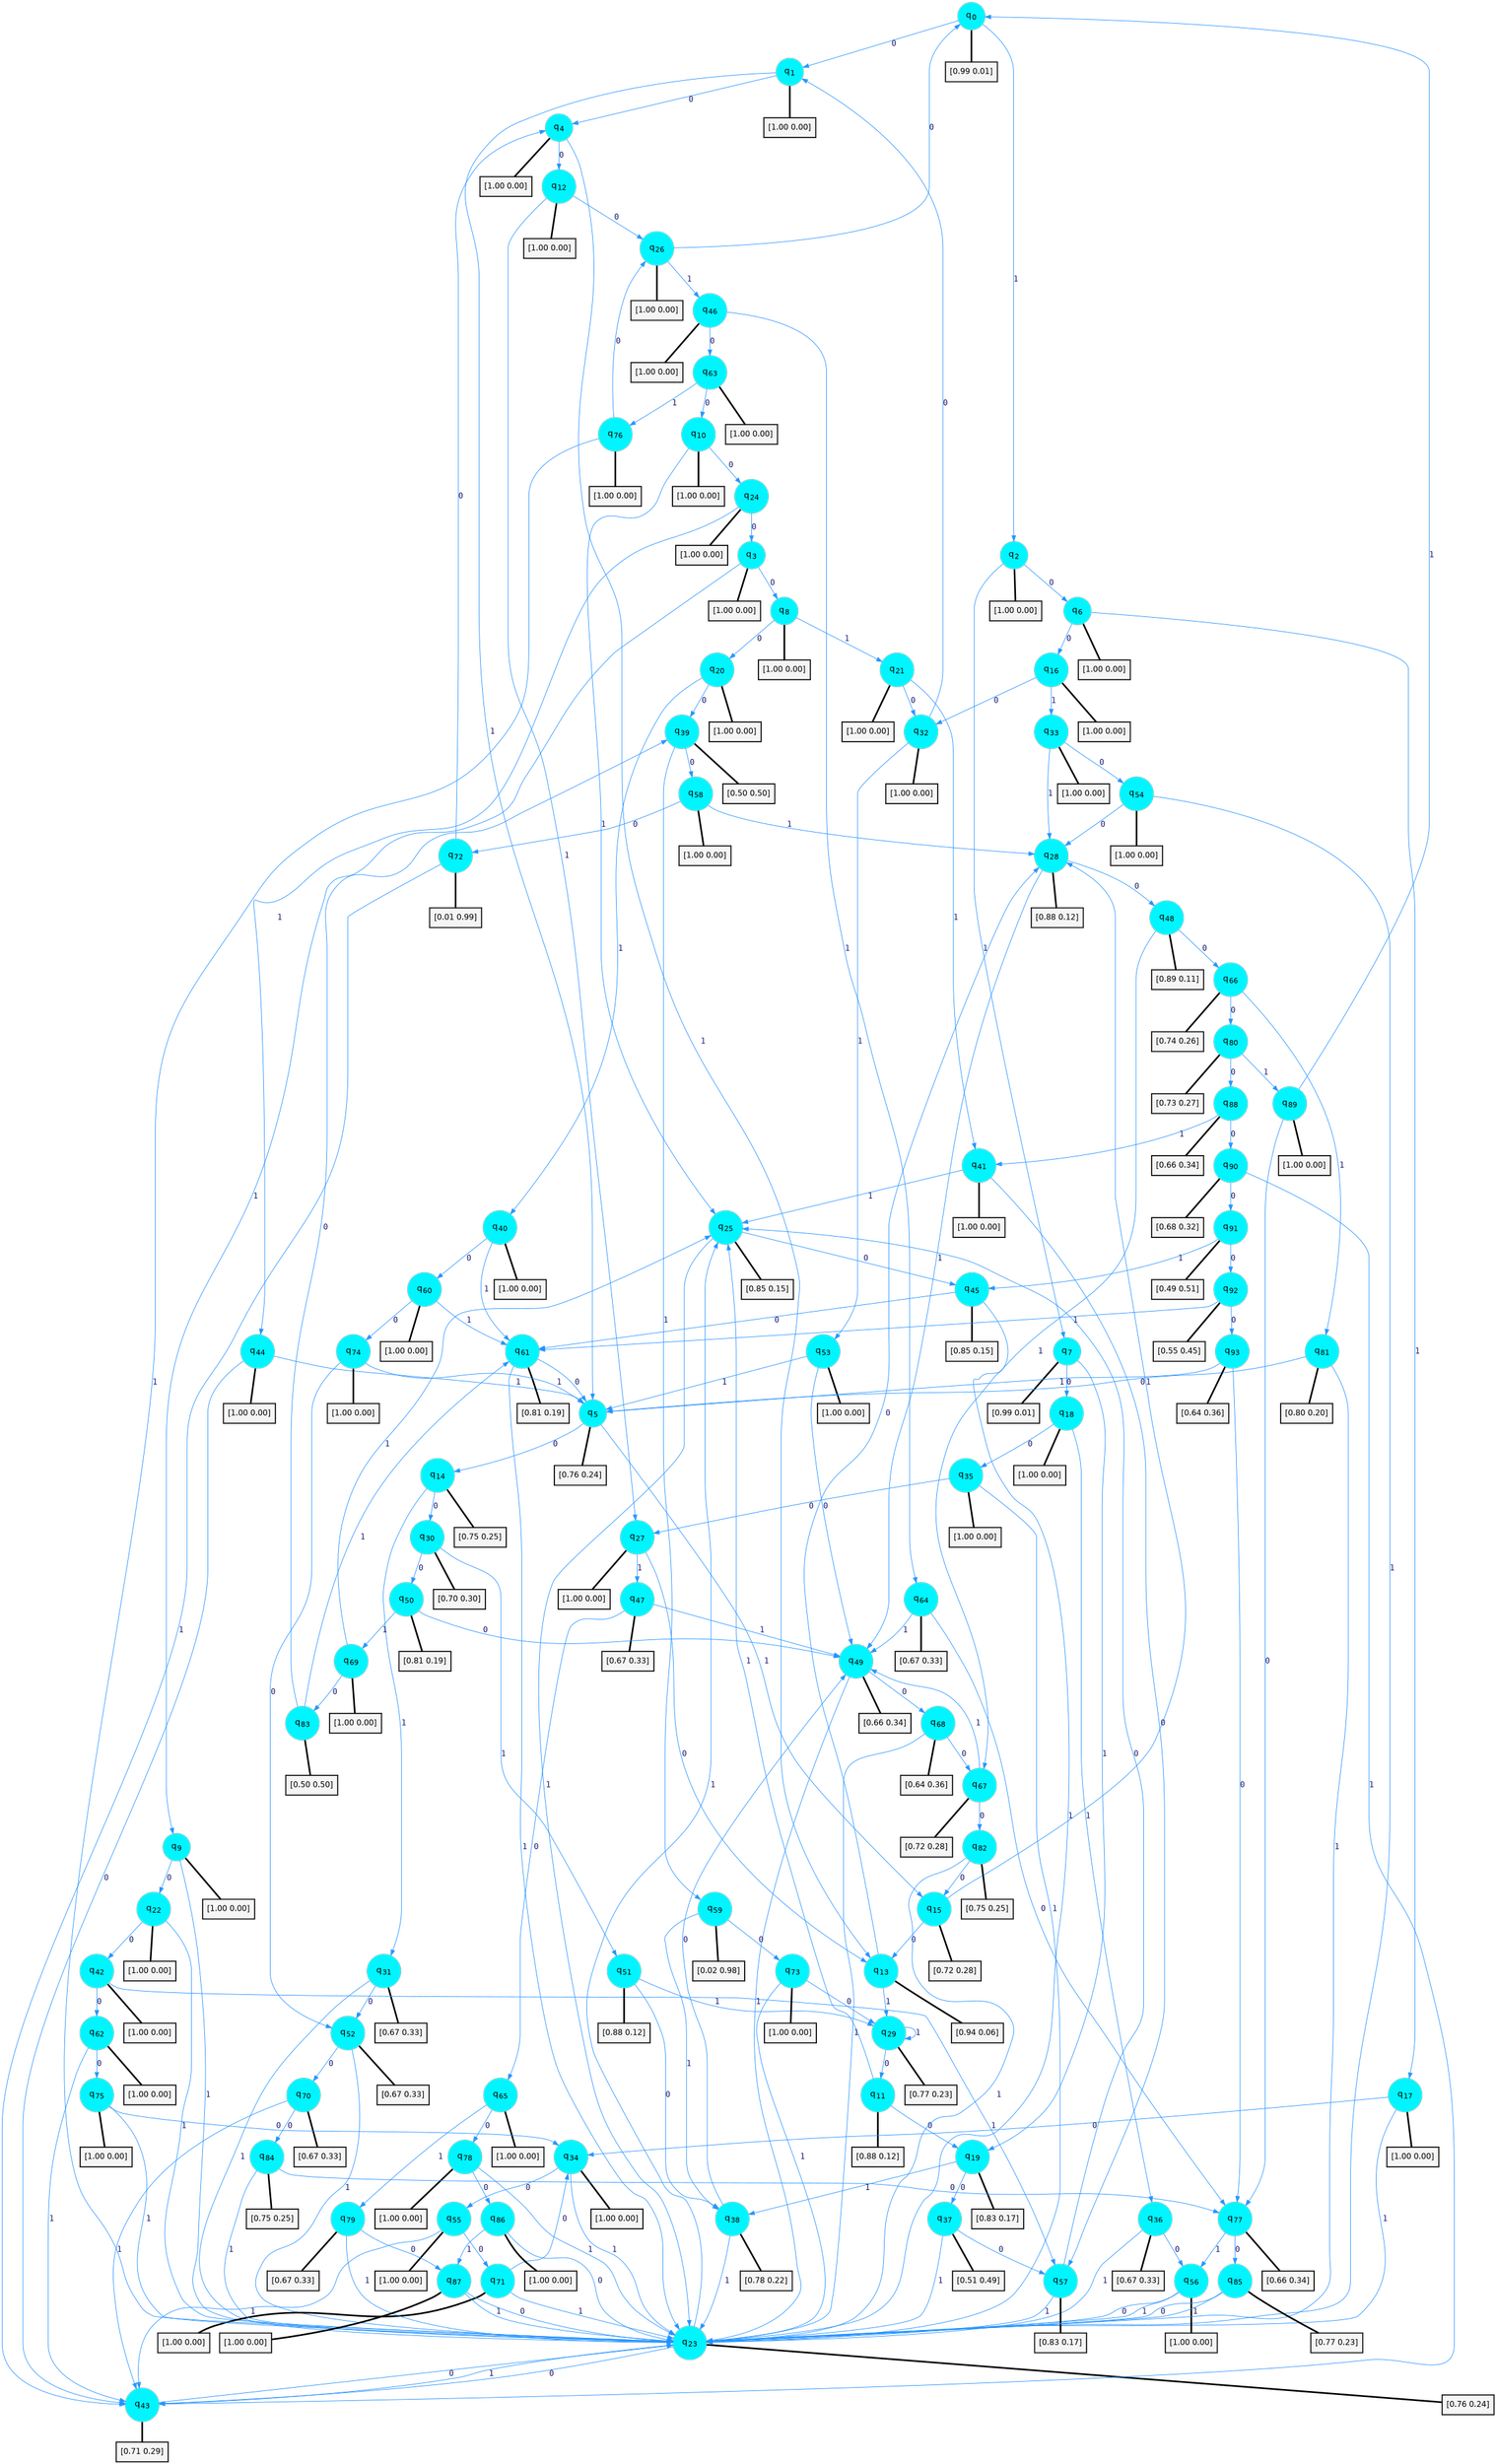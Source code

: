 digraph G {
graph [
bgcolor=transparent, dpi=300, rankdir=TD, size="40,25"];
node [
color=gray, fillcolor=turquoise1, fontcolor=black, fontname=Helvetica, fontsize=16, fontweight=bold, shape=circle, style=filled];
edge [
arrowsize=1, color=dodgerblue1, fontcolor=midnightblue, fontname=courier, fontweight=bold, penwidth=1, style=solid, weight=20];
0[label=<q<SUB>0</SUB>>];
1[label=<q<SUB>1</SUB>>];
2[label=<q<SUB>2</SUB>>];
3[label=<q<SUB>3</SUB>>];
4[label=<q<SUB>4</SUB>>];
5[label=<q<SUB>5</SUB>>];
6[label=<q<SUB>6</SUB>>];
7[label=<q<SUB>7</SUB>>];
8[label=<q<SUB>8</SUB>>];
9[label=<q<SUB>9</SUB>>];
10[label=<q<SUB>10</SUB>>];
11[label=<q<SUB>11</SUB>>];
12[label=<q<SUB>12</SUB>>];
13[label=<q<SUB>13</SUB>>];
14[label=<q<SUB>14</SUB>>];
15[label=<q<SUB>15</SUB>>];
16[label=<q<SUB>16</SUB>>];
17[label=<q<SUB>17</SUB>>];
18[label=<q<SUB>18</SUB>>];
19[label=<q<SUB>19</SUB>>];
20[label=<q<SUB>20</SUB>>];
21[label=<q<SUB>21</SUB>>];
22[label=<q<SUB>22</SUB>>];
23[label=<q<SUB>23</SUB>>];
24[label=<q<SUB>24</SUB>>];
25[label=<q<SUB>25</SUB>>];
26[label=<q<SUB>26</SUB>>];
27[label=<q<SUB>27</SUB>>];
28[label=<q<SUB>28</SUB>>];
29[label=<q<SUB>29</SUB>>];
30[label=<q<SUB>30</SUB>>];
31[label=<q<SUB>31</SUB>>];
32[label=<q<SUB>32</SUB>>];
33[label=<q<SUB>33</SUB>>];
34[label=<q<SUB>34</SUB>>];
35[label=<q<SUB>35</SUB>>];
36[label=<q<SUB>36</SUB>>];
37[label=<q<SUB>37</SUB>>];
38[label=<q<SUB>38</SUB>>];
39[label=<q<SUB>39</SUB>>];
40[label=<q<SUB>40</SUB>>];
41[label=<q<SUB>41</SUB>>];
42[label=<q<SUB>42</SUB>>];
43[label=<q<SUB>43</SUB>>];
44[label=<q<SUB>44</SUB>>];
45[label=<q<SUB>45</SUB>>];
46[label=<q<SUB>46</SUB>>];
47[label=<q<SUB>47</SUB>>];
48[label=<q<SUB>48</SUB>>];
49[label=<q<SUB>49</SUB>>];
50[label=<q<SUB>50</SUB>>];
51[label=<q<SUB>51</SUB>>];
52[label=<q<SUB>52</SUB>>];
53[label=<q<SUB>53</SUB>>];
54[label=<q<SUB>54</SUB>>];
55[label=<q<SUB>55</SUB>>];
56[label=<q<SUB>56</SUB>>];
57[label=<q<SUB>57</SUB>>];
58[label=<q<SUB>58</SUB>>];
59[label=<q<SUB>59</SUB>>];
60[label=<q<SUB>60</SUB>>];
61[label=<q<SUB>61</SUB>>];
62[label=<q<SUB>62</SUB>>];
63[label=<q<SUB>63</SUB>>];
64[label=<q<SUB>64</SUB>>];
65[label=<q<SUB>65</SUB>>];
66[label=<q<SUB>66</SUB>>];
67[label=<q<SUB>67</SUB>>];
68[label=<q<SUB>68</SUB>>];
69[label=<q<SUB>69</SUB>>];
70[label=<q<SUB>70</SUB>>];
71[label=<q<SUB>71</SUB>>];
72[label=<q<SUB>72</SUB>>];
73[label=<q<SUB>73</SUB>>];
74[label=<q<SUB>74</SUB>>];
75[label=<q<SUB>75</SUB>>];
76[label=<q<SUB>76</SUB>>];
77[label=<q<SUB>77</SUB>>];
78[label=<q<SUB>78</SUB>>];
79[label=<q<SUB>79</SUB>>];
80[label=<q<SUB>80</SUB>>];
81[label=<q<SUB>81</SUB>>];
82[label=<q<SUB>82</SUB>>];
83[label=<q<SUB>83</SUB>>];
84[label=<q<SUB>84</SUB>>];
85[label=<q<SUB>85</SUB>>];
86[label=<q<SUB>86</SUB>>];
87[label=<q<SUB>87</SUB>>];
88[label=<q<SUB>88</SUB>>];
89[label=<q<SUB>89</SUB>>];
90[label=<q<SUB>90</SUB>>];
91[label=<q<SUB>91</SUB>>];
92[label=<q<SUB>92</SUB>>];
93[label=<q<SUB>93</SUB>>];
94[label="[0.99 0.01]", shape=box,fontcolor=black, fontname=Helvetica, fontsize=14, penwidth=2, fillcolor=whitesmoke,color=black];
95[label="[1.00 0.00]", shape=box,fontcolor=black, fontname=Helvetica, fontsize=14, penwidth=2, fillcolor=whitesmoke,color=black];
96[label="[1.00 0.00]", shape=box,fontcolor=black, fontname=Helvetica, fontsize=14, penwidth=2, fillcolor=whitesmoke,color=black];
97[label="[1.00 0.00]", shape=box,fontcolor=black, fontname=Helvetica, fontsize=14, penwidth=2, fillcolor=whitesmoke,color=black];
98[label="[1.00 0.00]", shape=box,fontcolor=black, fontname=Helvetica, fontsize=14, penwidth=2, fillcolor=whitesmoke,color=black];
99[label="[0.76 0.24]", shape=box,fontcolor=black, fontname=Helvetica, fontsize=14, penwidth=2, fillcolor=whitesmoke,color=black];
100[label="[1.00 0.00]", shape=box,fontcolor=black, fontname=Helvetica, fontsize=14, penwidth=2, fillcolor=whitesmoke,color=black];
101[label="[0.99 0.01]", shape=box,fontcolor=black, fontname=Helvetica, fontsize=14, penwidth=2, fillcolor=whitesmoke,color=black];
102[label="[1.00 0.00]", shape=box,fontcolor=black, fontname=Helvetica, fontsize=14, penwidth=2, fillcolor=whitesmoke,color=black];
103[label="[1.00 0.00]", shape=box,fontcolor=black, fontname=Helvetica, fontsize=14, penwidth=2, fillcolor=whitesmoke,color=black];
104[label="[1.00 0.00]", shape=box,fontcolor=black, fontname=Helvetica, fontsize=14, penwidth=2, fillcolor=whitesmoke,color=black];
105[label="[0.88 0.12]", shape=box,fontcolor=black, fontname=Helvetica, fontsize=14, penwidth=2, fillcolor=whitesmoke,color=black];
106[label="[1.00 0.00]", shape=box,fontcolor=black, fontname=Helvetica, fontsize=14, penwidth=2, fillcolor=whitesmoke,color=black];
107[label="[0.94 0.06]", shape=box,fontcolor=black, fontname=Helvetica, fontsize=14, penwidth=2, fillcolor=whitesmoke,color=black];
108[label="[0.75 0.25]", shape=box,fontcolor=black, fontname=Helvetica, fontsize=14, penwidth=2, fillcolor=whitesmoke,color=black];
109[label="[0.72 0.28]", shape=box,fontcolor=black, fontname=Helvetica, fontsize=14, penwidth=2, fillcolor=whitesmoke,color=black];
110[label="[1.00 0.00]", shape=box,fontcolor=black, fontname=Helvetica, fontsize=14, penwidth=2, fillcolor=whitesmoke,color=black];
111[label="[1.00 0.00]", shape=box,fontcolor=black, fontname=Helvetica, fontsize=14, penwidth=2, fillcolor=whitesmoke,color=black];
112[label="[1.00 0.00]", shape=box,fontcolor=black, fontname=Helvetica, fontsize=14, penwidth=2, fillcolor=whitesmoke,color=black];
113[label="[0.83 0.17]", shape=box,fontcolor=black, fontname=Helvetica, fontsize=14, penwidth=2, fillcolor=whitesmoke,color=black];
114[label="[1.00 0.00]", shape=box,fontcolor=black, fontname=Helvetica, fontsize=14, penwidth=2, fillcolor=whitesmoke,color=black];
115[label="[1.00 0.00]", shape=box,fontcolor=black, fontname=Helvetica, fontsize=14, penwidth=2, fillcolor=whitesmoke,color=black];
116[label="[1.00 0.00]", shape=box,fontcolor=black, fontname=Helvetica, fontsize=14, penwidth=2, fillcolor=whitesmoke,color=black];
117[label="[0.76 0.24]", shape=box,fontcolor=black, fontname=Helvetica, fontsize=14, penwidth=2, fillcolor=whitesmoke,color=black];
118[label="[1.00 0.00]", shape=box,fontcolor=black, fontname=Helvetica, fontsize=14, penwidth=2, fillcolor=whitesmoke,color=black];
119[label="[0.85 0.15]", shape=box,fontcolor=black, fontname=Helvetica, fontsize=14, penwidth=2, fillcolor=whitesmoke,color=black];
120[label="[1.00 0.00]", shape=box,fontcolor=black, fontname=Helvetica, fontsize=14, penwidth=2, fillcolor=whitesmoke,color=black];
121[label="[1.00 0.00]", shape=box,fontcolor=black, fontname=Helvetica, fontsize=14, penwidth=2, fillcolor=whitesmoke,color=black];
122[label="[0.88 0.12]", shape=box,fontcolor=black, fontname=Helvetica, fontsize=14, penwidth=2, fillcolor=whitesmoke,color=black];
123[label="[0.77 0.23]", shape=box,fontcolor=black, fontname=Helvetica, fontsize=14, penwidth=2, fillcolor=whitesmoke,color=black];
124[label="[0.70 0.30]", shape=box,fontcolor=black, fontname=Helvetica, fontsize=14, penwidth=2, fillcolor=whitesmoke,color=black];
125[label="[0.67 0.33]", shape=box,fontcolor=black, fontname=Helvetica, fontsize=14, penwidth=2, fillcolor=whitesmoke,color=black];
126[label="[1.00 0.00]", shape=box,fontcolor=black, fontname=Helvetica, fontsize=14, penwidth=2, fillcolor=whitesmoke,color=black];
127[label="[1.00 0.00]", shape=box,fontcolor=black, fontname=Helvetica, fontsize=14, penwidth=2, fillcolor=whitesmoke,color=black];
128[label="[1.00 0.00]", shape=box,fontcolor=black, fontname=Helvetica, fontsize=14, penwidth=2, fillcolor=whitesmoke,color=black];
129[label="[1.00 0.00]", shape=box,fontcolor=black, fontname=Helvetica, fontsize=14, penwidth=2, fillcolor=whitesmoke,color=black];
130[label="[0.67 0.33]", shape=box,fontcolor=black, fontname=Helvetica, fontsize=14, penwidth=2, fillcolor=whitesmoke,color=black];
131[label="[0.51 0.49]", shape=box,fontcolor=black, fontname=Helvetica, fontsize=14, penwidth=2, fillcolor=whitesmoke,color=black];
132[label="[0.78 0.22]", shape=box,fontcolor=black, fontname=Helvetica, fontsize=14, penwidth=2, fillcolor=whitesmoke,color=black];
133[label="[0.50 0.50]", shape=box,fontcolor=black, fontname=Helvetica, fontsize=14, penwidth=2, fillcolor=whitesmoke,color=black];
134[label="[1.00 0.00]", shape=box,fontcolor=black, fontname=Helvetica, fontsize=14, penwidth=2, fillcolor=whitesmoke,color=black];
135[label="[1.00 0.00]", shape=box,fontcolor=black, fontname=Helvetica, fontsize=14, penwidth=2, fillcolor=whitesmoke,color=black];
136[label="[1.00 0.00]", shape=box,fontcolor=black, fontname=Helvetica, fontsize=14, penwidth=2, fillcolor=whitesmoke,color=black];
137[label="[0.71 0.29]", shape=box,fontcolor=black, fontname=Helvetica, fontsize=14, penwidth=2, fillcolor=whitesmoke,color=black];
138[label="[1.00 0.00]", shape=box,fontcolor=black, fontname=Helvetica, fontsize=14, penwidth=2, fillcolor=whitesmoke,color=black];
139[label="[0.85 0.15]", shape=box,fontcolor=black, fontname=Helvetica, fontsize=14, penwidth=2, fillcolor=whitesmoke,color=black];
140[label="[1.00 0.00]", shape=box,fontcolor=black, fontname=Helvetica, fontsize=14, penwidth=2, fillcolor=whitesmoke,color=black];
141[label="[0.67 0.33]", shape=box,fontcolor=black, fontname=Helvetica, fontsize=14, penwidth=2, fillcolor=whitesmoke,color=black];
142[label="[0.89 0.11]", shape=box,fontcolor=black, fontname=Helvetica, fontsize=14, penwidth=2, fillcolor=whitesmoke,color=black];
143[label="[0.66 0.34]", shape=box,fontcolor=black, fontname=Helvetica, fontsize=14, penwidth=2, fillcolor=whitesmoke,color=black];
144[label="[0.81 0.19]", shape=box,fontcolor=black, fontname=Helvetica, fontsize=14, penwidth=2, fillcolor=whitesmoke,color=black];
145[label="[0.88 0.12]", shape=box,fontcolor=black, fontname=Helvetica, fontsize=14, penwidth=2, fillcolor=whitesmoke,color=black];
146[label="[0.67 0.33]", shape=box,fontcolor=black, fontname=Helvetica, fontsize=14, penwidth=2, fillcolor=whitesmoke,color=black];
147[label="[1.00 0.00]", shape=box,fontcolor=black, fontname=Helvetica, fontsize=14, penwidth=2, fillcolor=whitesmoke,color=black];
148[label="[1.00 0.00]", shape=box,fontcolor=black, fontname=Helvetica, fontsize=14, penwidth=2, fillcolor=whitesmoke,color=black];
149[label="[1.00 0.00]", shape=box,fontcolor=black, fontname=Helvetica, fontsize=14, penwidth=2, fillcolor=whitesmoke,color=black];
150[label="[1.00 0.00]", shape=box,fontcolor=black, fontname=Helvetica, fontsize=14, penwidth=2, fillcolor=whitesmoke,color=black];
151[label="[0.83 0.17]", shape=box,fontcolor=black, fontname=Helvetica, fontsize=14, penwidth=2, fillcolor=whitesmoke,color=black];
152[label="[1.00 0.00]", shape=box,fontcolor=black, fontname=Helvetica, fontsize=14, penwidth=2, fillcolor=whitesmoke,color=black];
153[label="[0.02 0.98]", shape=box,fontcolor=black, fontname=Helvetica, fontsize=14, penwidth=2, fillcolor=whitesmoke,color=black];
154[label="[1.00 0.00]", shape=box,fontcolor=black, fontname=Helvetica, fontsize=14, penwidth=2, fillcolor=whitesmoke,color=black];
155[label="[0.81 0.19]", shape=box,fontcolor=black, fontname=Helvetica, fontsize=14, penwidth=2, fillcolor=whitesmoke,color=black];
156[label="[1.00 0.00]", shape=box,fontcolor=black, fontname=Helvetica, fontsize=14, penwidth=2, fillcolor=whitesmoke,color=black];
157[label="[1.00 0.00]", shape=box,fontcolor=black, fontname=Helvetica, fontsize=14, penwidth=2, fillcolor=whitesmoke,color=black];
158[label="[0.67 0.33]", shape=box,fontcolor=black, fontname=Helvetica, fontsize=14, penwidth=2, fillcolor=whitesmoke,color=black];
159[label="[1.00 0.00]", shape=box,fontcolor=black, fontname=Helvetica, fontsize=14, penwidth=2, fillcolor=whitesmoke,color=black];
160[label="[0.74 0.26]", shape=box,fontcolor=black, fontname=Helvetica, fontsize=14, penwidth=2, fillcolor=whitesmoke,color=black];
161[label="[0.72 0.28]", shape=box,fontcolor=black, fontname=Helvetica, fontsize=14, penwidth=2, fillcolor=whitesmoke,color=black];
162[label="[0.64 0.36]", shape=box,fontcolor=black, fontname=Helvetica, fontsize=14, penwidth=2, fillcolor=whitesmoke,color=black];
163[label="[1.00 0.00]", shape=box,fontcolor=black, fontname=Helvetica, fontsize=14, penwidth=2, fillcolor=whitesmoke,color=black];
164[label="[0.67 0.33]", shape=box,fontcolor=black, fontname=Helvetica, fontsize=14, penwidth=2, fillcolor=whitesmoke,color=black];
165[label="[1.00 0.00]", shape=box,fontcolor=black, fontname=Helvetica, fontsize=14, penwidth=2, fillcolor=whitesmoke,color=black];
166[label="[0.01 0.99]", shape=box,fontcolor=black, fontname=Helvetica, fontsize=14, penwidth=2, fillcolor=whitesmoke,color=black];
167[label="[1.00 0.00]", shape=box,fontcolor=black, fontname=Helvetica, fontsize=14, penwidth=2, fillcolor=whitesmoke,color=black];
168[label="[1.00 0.00]", shape=box,fontcolor=black, fontname=Helvetica, fontsize=14, penwidth=2, fillcolor=whitesmoke,color=black];
169[label="[1.00 0.00]", shape=box,fontcolor=black, fontname=Helvetica, fontsize=14, penwidth=2, fillcolor=whitesmoke,color=black];
170[label="[1.00 0.00]", shape=box,fontcolor=black, fontname=Helvetica, fontsize=14, penwidth=2, fillcolor=whitesmoke,color=black];
171[label="[0.66 0.34]", shape=box,fontcolor=black, fontname=Helvetica, fontsize=14, penwidth=2, fillcolor=whitesmoke,color=black];
172[label="[1.00 0.00]", shape=box,fontcolor=black, fontname=Helvetica, fontsize=14, penwidth=2, fillcolor=whitesmoke,color=black];
173[label="[0.67 0.33]", shape=box,fontcolor=black, fontname=Helvetica, fontsize=14, penwidth=2, fillcolor=whitesmoke,color=black];
174[label="[0.73 0.27]", shape=box,fontcolor=black, fontname=Helvetica, fontsize=14, penwidth=2, fillcolor=whitesmoke,color=black];
175[label="[0.80 0.20]", shape=box,fontcolor=black, fontname=Helvetica, fontsize=14, penwidth=2, fillcolor=whitesmoke,color=black];
176[label="[0.75 0.25]", shape=box,fontcolor=black, fontname=Helvetica, fontsize=14, penwidth=2, fillcolor=whitesmoke,color=black];
177[label="[0.50 0.50]", shape=box,fontcolor=black, fontname=Helvetica, fontsize=14, penwidth=2, fillcolor=whitesmoke,color=black];
178[label="[0.75 0.25]", shape=box,fontcolor=black, fontname=Helvetica, fontsize=14, penwidth=2, fillcolor=whitesmoke,color=black];
179[label="[0.77 0.23]", shape=box,fontcolor=black, fontname=Helvetica, fontsize=14, penwidth=2, fillcolor=whitesmoke,color=black];
180[label="[1.00 0.00]", shape=box,fontcolor=black, fontname=Helvetica, fontsize=14, penwidth=2, fillcolor=whitesmoke,color=black];
181[label="[1.00 0.00]", shape=box,fontcolor=black, fontname=Helvetica, fontsize=14, penwidth=2, fillcolor=whitesmoke,color=black];
182[label="[0.66 0.34]", shape=box,fontcolor=black, fontname=Helvetica, fontsize=14, penwidth=2, fillcolor=whitesmoke,color=black];
183[label="[1.00 0.00]", shape=box,fontcolor=black, fontname=Helvetica, fontsize=14, penwidth=2, fillcolor=whitesmoke,color=black];
184[label="[0.68 0.32]", shape=box,fontcolor=black, fontname=Helvetica, fontsize=14, penwidth=2, fillcolor=whitesmoke,color=black];
185[label="[0.49 0.51]", shape=box,fontcolor=black, fontname=Helvetica, fontsize=14, penwidth=2, fillcolor=whitesmoke,color=black];
186[label="[0.55 0.45]", shape=box,fontcolor=black, fontname=Helvetica, fontsize=14, penwidth=2, fillcolor=whitesmoke,color=black];
187[label="[0.64 0.36]", shape=box,fontcolor=black, fontname=Helvetica, fontsize=14, penwidth=2, fillcolor=whitesmoke,color=black];
0->1 [label=0];
0->2 [label=1];
0->94 [arrowhead=none, penwidth=3,color=black];
1->4 [label=0];
1->5 [label=1];
1->95 [arrowhead=none, penwidth=3,color=black];
2->6 [label=0];
2->7 [label=1];
2->96 [arrowhead=none, penwidth=3,color=black];
3->8 [label=0];
3->9 [label=1];
3->97 [arrowhead=none, penwidth=3,color=black];
4->12 [label=0];
4->13 [label=1];
4->98 [arrowhead=none, penwidth=3,color=black];
5->14 [label=0];
5->15 [label=1];
5->99 [arrowhead=none, penwidth=3,color=black];
6->16 [label=0];
6->17 [label=1];
6->100 [arrowhead=none, penwidth=3,color=black];
7->18 [label=0];
7->19 [label=1];
7->101 [arrowhead=none, penwidth=3,color=black];
8->20 [label=0];
8->21 [label=1];
8->102 [arrowhead=none, penwidth=3,color=black];
9->22 [label=0];
9->23 [label=1];
9->103 [arrowhead=none, penwidth=3,color=black];
10->24 [label=0];
10->25 [label=1];
10->104 [arrowhead=none, penwidth=3,color=black];
11->19 [label=0];
11->25 [label=1];
11->105 [arrowhead=none, penwidth=3,color=black];
12->26 [label=0];
12->27 [label=1];
12->106 [arrowhead=none, penwidth=3,color=black];
13->28 [label=0];
13->29 [label=1];
13->107 [arrowhead=none, penwidth=3,color=black];
14->30 [label=0];
14->31 [label=1];
14->108 [arrowhead=none, penwidth=3,color=black];
15->13 [label=0];
15->28 [label=1];
15->109 [arrowhead=none, penwidth=3,color=black];
16->32 [label=0];
16->33 [label=1];
16->110 [arrowhead=none, penwidth=3,color=black];
17->34 [label=0];
17->23 [label=1];
17->111 [arrowhead=none, penwidth=3,color=black];
18->35 [label=0];
18->36 [label=1];
18->112 [arrowhead=none, penwidth=3,color=black];
19->37 [label=0];
19->38 [label=1];
19->113 [arrowhead=none, penwidth=3,color=black];
20->39 [label=0];
20->40 [label=1];
20->114 [arrowhead=none, penwidth=3,color=black];
21->32 [label=0];
21->41 [label=1];
21->115 [arrowhead=none, penwidth=3,color=black];
22->42 [label=0];
22->23 [label=1];
22->116 [arrowhead=none, penwidth=3,color=black];
23->43 [label=0];
23->25 [label=1];
23->117 [arrowhead=none, penwidth=3,color=black];
24->3 [label=0];
24->44 [label=1];
24->118 [arrowhead=none, penwidth=3,color=black];
25->45 [label=0];
25->23 [label=1];
25->119 [arrowhead=none, penwidth=3,color=black];
26->0 [label=0];
26->46 [label=1];
26->120 [arrowhead=none, penwidth=3,color=black];
27->13 [label=0];
27->47 [label=1];
27->121 [arrowhead=none, penwidth=3,color=black];
28->48 [label=0];
28->49 [label=1];
28->122 [arrowhead=none, penwidth=3,color=black];
29->11 [label=0];
29->29 [label=1];
29->123 [arrowhead=none, penwidth=3,color=black];
30->50 [label=0];
30->51 [label=1];
30->124 [arrowhead=none, penwidth=3,color=black];
31->52 [label=0];
31->23 [label=1];
31->125 [arrowhead=none, penwidth=3,color=black];
32->1 [label=0];
32->53 [label=1];
32->126 [arrowhead=none, penwidth=3,color=black];
33->54 [label=0];
33->28 [label=1];
33->127 [arrowhead=none, penwidth=3,color=black];
34->55 [label=0];
34->23 [label=1];
34->128 [arrowhead=none, penwidth=3,color=black];
35->27 [label=0];
35->23 [label=1];
35->129 [arrowhead=none, penwidth=3,color=black];
36->56 [label=0];
36->23 [label=1];
36->130 [arrowhead=none, penwidth=3,color=black];
37->57 [label=0];
37->23 [label=1];
37->131 [arrowhead=none, penwidth=3,color=black];
38->49 [label=0];
38->23 [label=1];
38->132 [arrowhead=none, penwidth=3,color=black];
39->58 [label=0];
39->59 [label=1];
39->133 [arrowhead=none, penwidth=3,color=black];
40->60 [label=0];
40->61 [label=1];
40->134 [arrowhead=none, penwidth=3,color=black];
41->57 [label=0];
41->25 [label=1];
41->135 [arrowhead=none, penwidth=3,color=black];
42->62 [label=0];
42->57 [label=1];
42->136 [arrowhead=none, penwidth=3,color=black];
43->23 [label=0];
43->23 [label=1];
43->137 [arrowhead=none, penwidth=3,color=black];
44->43 [label=0];
44->5 [label=1];
44->138 [arrowhead=none, penwidth=3,color=black];
45->61 [label=0];
45->23 [label=1];
45->139 [arrowhead=none, penwidth=3,color=black];
46->63 [label=0];
46->64 [label=1];
46->140 [arrowhead=none, penwidth=3,color=black];
47->65 [label=0];
47->49 [label=1];
47->141 [arrowhead=none, penwidth=3,color=black];
48->66 [label=0];
48->67 [label=1];
48->142 [arrowhead=none, penwidth=3,color=black];
49->68 [label=0];
49->23 [label=1];
49->143 [arrowhead=none, penwidth=3,color=black];
50->49 [label=0];
50->69 [label=1];
50->144 [arrowhead=none, penwidth=3,color=black];
51->38 [label=0];
51->29 [label=1];
51->145 [arrowhead=none, penwidth=3,color=black];
52->70 [label=0];
52->23 [label=1];
52->146 [arrowhead=none, penwidth=3,color=black];
53->49 [label=0];
53->5 [label=1];
53->147 [arrowhead=none, penwidth=3,color=black];
54->28 [label=0];
54->23 [label=1];
54->148 [arrowhead=none, penwidth=3,color=black];
55->71 [label=0];
55->43 [label=1];
55->149 [arrowhead=none, penwidth=3,color=black];
56->23 [label=0];
56->23 [label=1];
56->150 [arrowhead=none, penwidth=3,color=black];
57->25 [label=0];
57->23 [label=1];
57->151 [arrowhead=none, penwidth=3,color=black];
58->72 [label=0];
58->28 [label=1];
58->152 [arrowhead=none, penwidth=3,color=black];
59->73 [label=0];
59->38 [label=1];
59->153 [arrowhead=none, penwidth=3,color=black];
60->74 [label=0];
60->61 [label=1];
60->154 [arrowhead=none, penwidth=3,color=black];
61->5 [label=0];
61->23 [label=1];
61->155 [arrowhead=none, penwidth=3,color=black];
62->75 [label=0];
62->43 [label=1];
62->156 [arrowhead=none, penwidth=3,color=black];
63->10 [label=0];
63->76 [label=1];
63->157 [arrowhead=none, penwidth=3,color=black];
64->77 [label=0];
64->49 [label=1];
64->158 [arrowhead=none, penwidth=3,color=black];
65->78 [label=0];
65->79 [label=1];
65->159 [arrowhead=none, penwidth=3,color=black];
66->80 [label=0];
66->81 [label=1];
66->160 [arrowhead=none, penwidth=3,color=black];
67->82 [label=0];
67->49 [label=1];
67->161 [arrowhead=none, penwidth=3,color=black];
68->67 [label=0];
68->23 [label=1];
68->162 [arrowhead=none, penwidth=3,color=black];
69->83 [label=0];
69->25 [label=1];
69->163 [arrowhead=none, penwidth=3,color=black];
70->84 [label=0];
70->43 [label=1];
70->164 [arrowhead=none, penwidth=3,color=black];
71->34 [label=0];
71->23 [label=1];
71->165 [arrowhead=none, penwidth=3,color=black];
72->4 [label=0];
72->43 [label=1];
72->166 [arrowhead=none, penwidth=3,color=black];
73->29 [label=0];
73->23 [label=1];
73->167 [arrowhead=none, penwidth=3,color=black];
74->52 [label=0];
74->5 [label=1];
74->168 [arrowhead=none, penwidth=3,color=black];
75->34 [label=0];
75->23 [label=1];
75->169 [arrowhead=none, penwidth=3,color=black];
76->26 [label=0];
76->23 [label=1];
76->170 [arrowhead=none, penwidth=3,color=black];
77->85 [label=0];
77->56 [label=1];
77->171 [arrowhead=none, penwidth=3,color=black];
78->86 [label=0];
78->23 [label=1];
78->172 [arrowhead=none, penwidth=3,color=black];
79->87 [label=0];
79->23 [label=1];
79->173 [arrowhead=none, penwidth=3,color=black];
80->88 [label=0];
80->89 [label=1];
80->174 [arrowhead=none, penwidth=3,color=black];
81->5 [label=0];
81->23 [label=1];
81->175 [arrowhead=none, penwidth=3,color=black];
82->15 [label=0];
82->23 [label=1];
82->176 [arrowhead=none, penwidth=3,color=black];
83->39 [label=0];
83->61 [label=1];
83->177 [arrowhead=none, penwidth=3,color=black];
84->77 [label=0];
84->23 [label=1];
84->178 [arrowhead=none, penwidth=3,color=black];
85->23 [label=0];
85->23 [label=1];
85->179 [arrowhead=none, penwidth=3,color=black];
86->23 [label=0];
86->87 [label=1];
86->180 [arrowhead=none, penwidth=3,color=black];
87->23 [label=0];
87->23 [label=1];
87->181 [arrowhead=none, penwidth=3,color=black];
88->90 [label=0];
88->41 [label=1];
88->182 [arrowhead=none, penwidth=3,color=black];
89->77 [label=0];
89->0 [label=1];
89->183 [arrowhead=none, penwidth=3,color=black];
90->91 [label=0];
90->43 [label=1];
90->184 [arrowhead=none, penwidth=3,color=black];
91->92 [label=0];
91->45 [label=1];
91->185 [arrowhead=none, penwidth=3,color=black];
92->93 [label=0];
92->61 [label=1];
92->186 [arrowhead=none, penwidth=3,color=black];
93->77 [label=0];
93->5 [label=1];
93->187 [arrowhead=none, penwidth=3,color=black];
}
